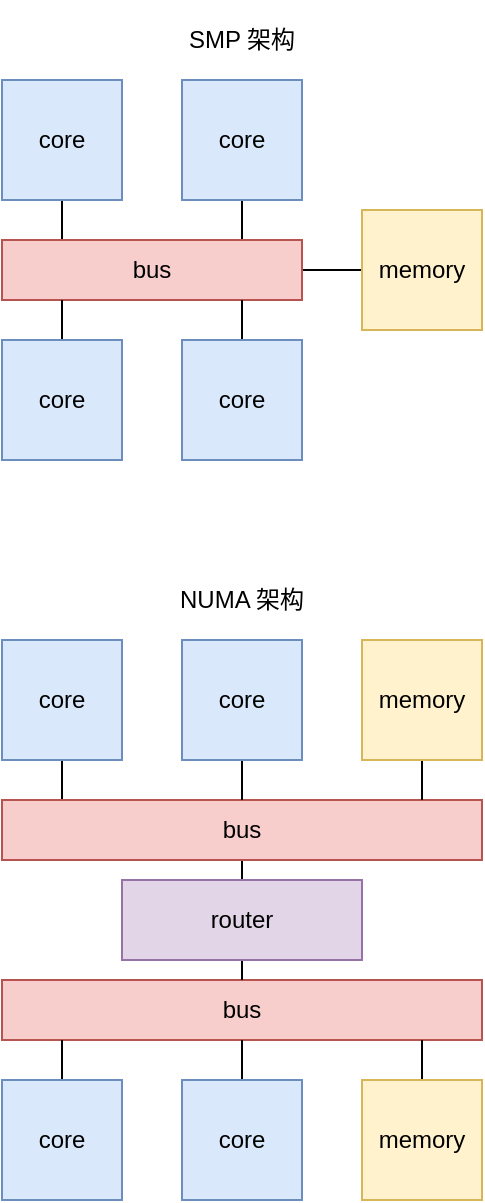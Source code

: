 <mxfile version="17.4.1" type="github">
  <diagram id="6AvIFJOSJAelDJ-_yjcQ" name="Page-1">
    <mxGraphModel dx="629" dy="924" grid="1" gridSize="10" guides="1" tooltips="1" connect="1" arrows="1" fold="1" page="1" pageScale="1" pageWidth="827" pageHeight="1169" math="0" shadow="0">
      <root>
        <mxCell id="0" />
        <mxCell id="1" parent="0" />
        <mxCell id="c3QXhOi12VkeVHjwzcVA-9" style="edgeStyle=orthogonalEdgeStyle;rounded=0;orthogonalLoop=1;jettySize=auto;html=1;exitX=0.5;exitY=1;exitDx=0;exitDy=0;endArrow=none;endFill=0;entryX=0.2;entryY=0;entryDx=0;entryDy=0;entryPerimeter=0;" edge="1" parent="1" source="c3QXhOi12VkeVHjwzcVA-1" target="c3QXhOi12VkeVHjwzcVA-2">
          <mxGeometry relative="1" as="geometry">
            <mxPoint x="190" y="430" as="targetPoint" />
          </mxGeometry>
        </mxCell>
        <mxCell id="c3QXhOi12VkeVHjwzcVA-1" value="core" style="rounded=0;whiteSpace=wrap;html=1;fillColor=#dae8fc;strokeColor=#6c8ebf;" vertex="1" parent="1">
          <mxGeometry x="160" y="360" width="60" height="60" as="geometry" />
        </mxCell>
        <mxCell id="c3QXhOi12VkeVHjwzcVA-15" style="edgeStyle=orthogonalEdgeStyle;rounded=0;orthogonalLoop=1;jettySize=auto;html=1;exitX=1;exitY=0.5;exitDx=0;exitDy=0;entryX=0;entryY=0.5;entryDx=0;entryDy=0;endArrow=none;endFill=0;" edge="1" parent="1" source="c3QXhOi12VkeVHjwzcVA-2" target="c3QXhOi12VkeVHjwzcVA-6">
          <mxGeometry relative="1" as="geometry" />
        </mxCell>
        <mxCell id="c3QXhOi12VkeVHjwzcVA-2" value="bus" style="rounded=0;whiteSpace=wrap;html=1;fillColor=#f8cecc;strokeColor=#b85450;" vertex="1" parent="1">
          <mxGeometry x="160" y="440" width="150" height="30" as="geometry" />
        </mxCell>
        <mxCell id="c3QXhOi12VkeVHjwzcVA-12" style="edgeStyle=orthogonalEdgeStyle;rounded=0;orthogonalLoop=1;jettySize=auto;html=1;exitX=0.5;exitY=1;exitDx=0;exitDy=0;endArrow=none;endFill=0;entryX=0.8;entryY=-0.016;entryDx=0;entryDy=0;entryPerimeter=0;" edge="1" parent="1" source="c3QXhOi12VkeVHjwzcVA-3" target="c3QXhOi12VkeVHjwzcVA-2">
          <mxGeometry relative="1" as="geometry">
            <mxPoint x="310" y="439" as="targetPoint" />
          </mxGeometry>
        </mxCell>
        <mxCell id="c3QXhOi12VkeVHjwzcVA-3" value="core" style="rounded=0;whiteSpace=wrap;html=1;fillColor=#dae8fc;strokeColor=#6c8ebf;" vertex="1" parent="1">
          <mxGeometry x="250" y="360" width="60" height="60" as="geometry" />
        </mxCell>
        <mxCell id="c3QXhOi12VkeVHjwzcVA-14" style="edgeStyle=orthogonalEdgeStyle;rounded=0;orthogonalLoop=1;jettySize=auto;html=1;exitX=0.5;exitY=0;exitDx=0;exitDy=0;entryX=0.8;entryY=1.002;entryDx=0;entryDy=0;entryPerimeter=0;endArrow=none;endFill=0;" edge="1" parent="1" source="c3QXhOi12VkeVHjwzcVA-4" target="c3QXhOi12VkeVHjwzcVA-2">
          <mxGeometry relative="1" as="geometry" />
        </mxCell>
        <mxCell id="c3QXhOi12VkeVHjwzcVA-4" value="core" style="rounded=0;whiteSpace=wrap;html=1;fillColor=#dae8fc;strokeColor=#6c8ebf;" vertex="1" parent="1">
          <mxGeometry x="250" y="490" width="60" height="60" as="geometry" />
        </mxCell>
        <mxCell id="c3QXhOi12VkeVHjwzcVA-13" style="edgeStyle=orthogonalEdgeStyle;rounded=0;orthogonalLoop=1;jettySize=auto;html=1;exitX=0.5;exitY=0;exitDx=0;exitDy=0;entryX=0.2;entryY=1;entryDx=0;entryDy=0;entryPerimeter=0;endArrow=none;endFill=0;" edge="1" parent="1" source="c3QXhOi12VkeVHjwzcVA-5" target="c3QXhOi12VkeVHjwzcVA-2">
          <mxGeometry relative="1" as="geometry" />
        </mxCell>
        <mxCell id="c3QXhOi12VkeVHjwzcVA-5" value="core" style="rounded=0;whiteSpace=wrap;html=1;fillColor=#dae8fc;strokeColor=#6c8ebf;" vertex="1" parent="1">
          <mxGeometry x="160" y="490" width="60" height="60" as="geometry" />
        </mxCell>
        <mxCell id="c3QXhOi12VkeVHjwzcVA-6" value="memory" style="rounded=0;whiteSpace=wrap;html=1;fillColor=#fff2cc;strokeColor=#d6b656;" vertex="1" parent="1">
          <mxGeometry x="340" y="425" width="60" height="60" as="geometry" />
        </mxCell>
        <mxCell id="c3QXhOi12VkeVHjwzcVA-34" style="edgeStyle=orthogonalEdgeStyle;rounded=0;orthogonalLoop=1;jettySize=auto;html=1;exitX=0.5;exitY=1;exitDx=0;exitDy=0;entryX=0.125;entryY=0;entryDx=0;entryDy=0;entryPerimeter=0;endArrow=none;endFill=0;" edge="1" parent="1" source="c3QXhOi12VkeVHjwzcVA-17" target="c3QXhOi12VkeVHjwzcVA-19">
          <mxGeometry relative="1" as="geometry" />
        </mxCell>
        <mxCell id="c3QXhOi12VkeVHjwzcVA-17" value="core" style="rounded=0;whiteSpace=wrap;html=1;fillColor=#dae8fc;strokeColor=#6c8ebf;" vertex="1" parent="1">
          <mxGeometry x="160" y="640" width="60" height="60" as="geometry" />
        </mxCell>
        <mxCell id="c3QXhOi12VkeVHjwzcVA-38" style="edgeStyle=orthogonalEdgeStyle;rounded=0;orthogonalLoop=1;jettySize=auto;html=1;exitX=0.5;exitY=1;exitDx=0;exitDy=0;entryX=0.5;entryY=0;entryDx=0;entryDy=0;endArrow=none;endFill=0;" edge="1" parent="1" source="c3QXhOi12VkeVHjwzcVA-19" target="c3QXhOi12VkeVHjwzcVA-32">
          <mxGeometry relative="1" as="geometry" />
        </mxCell>
        <mxCell id="c3QXhOi12VkeVHjwzcVA-19" value="bus" style="rounded=0;whiteSpace=wrap;html=1;fillColor=#f8cecc;strokeColor=#b85450;" vertex="1" parent="1">
          <mxGeometry x="160" y="720" width="240" height="30" as="geometry" />
        </mxCell>
        <mxCell id="c3QXhOi12VkeVHjwzcVA-36" style="edgeStyle=orthogonalEdgeStyle;rounded=0;orthogonalLoop=1;jettySize=auto;html=1;exitX=0.5;exitY=1;exitDx=0;exitDy=0;entryX=0.5;entryY=0;entryDx=0;entryDy=0;endArrow=none;endFill=0;" edge="1" parent="1" source="c3QXhOi12VkeVHjwzcVA-21" target="c3QXhOi12VkeVHjwzcVA-19">
          <mxGeometry relative="1" as="geometry" />
        </mxCell>
        <mxCell id="c3QXhOi12VkeVHjwzcVA-21" value="core" style="rounded=0;whiteSpace=wrap;html=1;fillColor=#dae8fc;strokeColor=#6c8ebf;" vertex="1" parent="1">
          <mxGeometry x="250" y="640" width="60" height="60" as="geometry" />
        </mxCell>
        <mxCell id="c3QXhOi12VkeVHjwzcVA-37" style="edgeStyle=orthogonalEdgeStyle;rounded=0;orthogonalLoop=1;jettySize=auto;html=1;exitX=0.5;exitY=1;exitDx=0;exitDy=0;entryX=0.875;entryY=0;entryDx=0;entryDy=0;entryPerimeter=0;endArrow=none;endFill=0;" edge="1" parent="1" source="c3QXhOi12VkeVHjwzcVA-26" target="c3QXhOi12VkeVHjwzcVA-19">
          <mxGeometry relative="1" as="geometry" />
        </mxCell>
        <mxCell id="c3QXhOi12VkeVHjwzcVA-26" value="memory" style="rounded=0;whiteSpace=wrap;html=1;fillColor=#fff2cc;strokeColor=#d6b656;" vertex="1" parent="1">
          <mxGeometry x="340" y="640" width="60" height="60" as="geometry" />
        </mxCell>
        <mxCell id="c3QXhOi12VkeVHjwzcVA-28" value="bus" style="rounded=0;whiteSpace=wrap;html=1;fillColor=#f8cecc;strokeColor=#b85450;" vertex="1" parent="1">
          <mxGeometry x="160" y="810" width="240" height="30" as="geometry" />
        </mxCell>
        <mxCell id="c3QXhOi12VkeVHjwzcVA-41" style="edgeStyle=orthogonalEdgeStyle;rounded=0;orthogonalLoop=1;jettySize=auto;html=1;exitX=0.5;exitY=0;exitDx=0;exitDy=0;entryX=0.5;entryY=1;entryDx=0;entryDy=0;endArrow=none;endFill=0;" edge="1" parent="1" source="c3QXhOi12VkeVHjwzcVA-29" target="c3QXhOi12VkeVHjwzcVA-28">
          <mxGeometry relative="1" as="geometry" />
        </mxCell>
        <mxCell id="c3QXhOi12VkeVHjwzcVA-29" value="core" style="rounded=0;whiteSpace=wrap;html=1;fillColor=#dae8fc;strokeColor=#6c8ebf;" vertex="1" parent="1">
          <mxGeometry x="250" y="860" width="60" height="60" as="geometry" />
        </mxCell>
        <mxCell id="c3QXhOi12VkeVHjwzcVA-40" style="edgeStyle=orthogonalEdgeStyle;rounded=0;orthogonalLoop=1;jettySize=auto;html=1;exitX=0.5;exitY=0;exitDx=0;exitDy=0;entryX=0.125;entryY=1;entryDx=0;entryDy=0;entryPerimeter=0;endArrow=none;endFill=0;" edge="1" parent="1" source="c3QXhOi12VkeVHjwzcVA-30" target="c3QXhOi12VkeVHjwzcVA-28">
          <mxGeometry relative="1" as="geometry" />
        </mxCell>
        <mxCell id="c3QXhOi12VkeVHjwzcVA-30" value="core" style="rounded=0;whiteSpace=wrap;html=1;fillColor=#dae8fc;strokeColor=#6c8ebf;" vertex="1" parent="1">
          <mxGeometry x="160" y="860" width="60" height="60" as="geometry" />
        </mxCell>
        <mxCell id="c3QXhOi12VkeVHjwzcVA-42" style="edgeStyle=orthogonalEdgeStyle;rounded=0;orthogonalLoop=1;jettySize=auto;html=1;exitX=0.5;exitY=0;exitDx=0;exitDy=0;entryX=0.875;entryY=1;entryDx=0;entryDy=0;entryPerimeter=0;endArrow=none;endFill=0;" edge="1" parent="1" source="c3QXhOi12VkeVHjwzcVA-31" target="c3QXhOi12VkeVHjwzcVA-28">
          <mxGeometry relative="1" as="geometry" />
        </mxCell>
        <mxCell id="c3QXhOi12VkeVHjwzcVA-31" value="memory" style="rounded=0;whiteSpace=wrap;html=1;fillColor=#fff2cc;strokeColor=#d6b656;" vertex="1" parent="1">
          <mxGeometry x="340" y="860" width="60" height="60" as="geometry" />
        </mxCell>
        <mxCell id="c3QXhOi12VkeVHjwzcVA-39" style="edgeStyle=orthogonalEdgeStyle;rounded=0;orthogonalLoop=1;jettySize=auto;html=1;exitX=0.5;exitY=1;exitDx=0;exitDy=0;entryX=0.5;entryY=0;entryDx=0;entryDy=0;endArrow=none;endFill=0;" edge="1" parent="1" source="c3QXhOi12VkeVHjwzcVA-32" target="c3QXhOi12VkeVHjwzcVA-28">
          <mxGeometry relative="1" as="geometry" />
        </mxCell>
        <mxCell id="c3QXhOi12VkeVHjwzcVA-32" value="router" style="rounded=0;whiteSpace=wrap;html=1;fillColor=#e1d5e7;strokeColor=#9673a6;" vertex="1" parent="1">
          <mxGeometry x="220" y="760" width="120" height="40" as="geometry" />
        </mxCell>
        <mxCell id="c3QXhOi12VkeVHjwzcVA-43" value="SMP 架构" style="text;html=1;strokeColor=none;fillColor=none;align=center;verticalAlign=middle;whiteSpace=wrap;rounded=0;" vertex="1" parent="1">
          <mxGeometry x="160" y="320" width="240" height="40" as="geometry" />
        </mxCell>
        <mxCell id="c3QXhOi12VkeVHjwzcVA-44" value="NUMA 架构" style="text;html=1;strokeColor=none;fillColor=none;align=center;verticalAlign=middle;whiteSpace=wrap;rounded=0;" vertex="1" parent="1">
          <mxGeometry x="160" y="600" width="240" height="40" as="geometry" />
        </mxCell>
      </root>
    </mxGraphModel>
  </diagram>
</mxfile>
